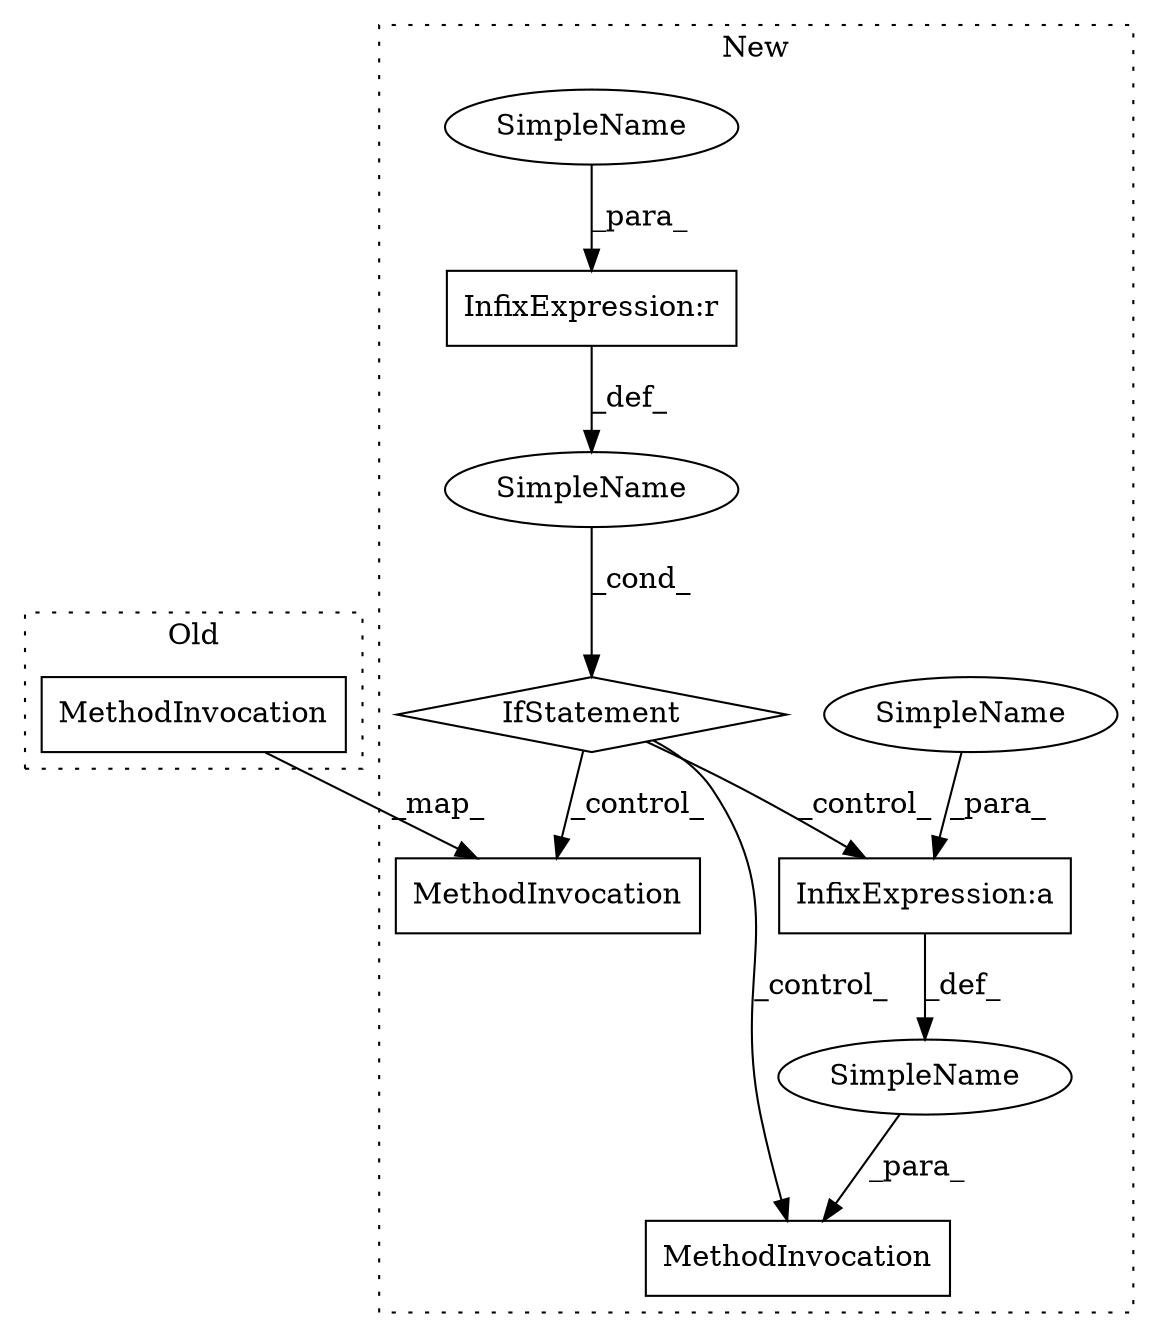 digraph G {
subgraph cluster0 {
4 [label="MethodInvocation" a="32" s="572,590" l="6,1" shape="box"];
label = "Old";
style="dotted";
}
subgraph cluster1 {
1 [label="IfStatement" a="25" s="761,782" l="4,2" shape="diamond"];
2 [label="MethodInvocation" a="32" s="857,909" l="6,2" shape="box"];
3 [label="MethodInvocation" a="32" s="804,822" l="6,1" shape="box"];
5 [label="SimpleName" a="42" s="778" l="4" shape="ellipse"];
6 [label="SimpleName" a="42" s="" l="" shape="ellipse"];
7 [label="SimpleName" a="42" s="" l="" shape="ellipse"];
8 [label="SimpleName" a="42" s="" l="" shape="ellipse"];
9 [label="InfixExpression:a" a="27" s="874" l="10" shape="box"];
10 [label="InfixExpression:r" a="27" s="774" l="4" shape="box"];
label = "New";
style="dotted";
}
1 -> 2 [label="_control_"];
1 -> 9 [label="_control_"];
1 -> 3 [label="_control_"];
4 -> 3 [label="_map_"];
5 -> 10 [label="_para_"];
6 -> 1 [label="_cond_"];
7 -> 2 [label="_para_"];
8 -> 9 [label="_para_"];
9 -> 7 [label="_def_"];
10 -> 6 [label="_def_"];
}